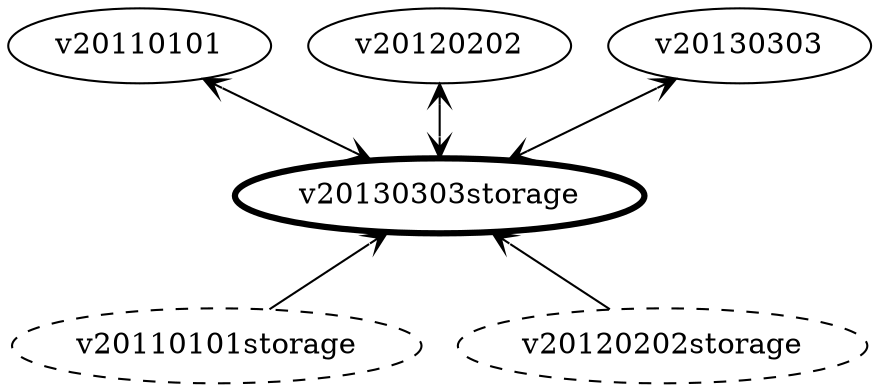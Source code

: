 graph G {
    subgraph apiVersions {
        rank=same;
        label="API Versions";
        labelloc=t

        node [shape=ellipse, group=api];
        v20110101;
        v20120202;
        v20130303;
    }

    node [shape=ellipse, penwidth=3];
    v20130303storage;

    subgraph storageVersions {
        rank=same;
        label="Storage Versions";
        labelloc=b

        node [shape=ellipse, style=dashed, penwidth=1, rankType=min, group=storage];
        v20110101storage;
        v20120202storage;
    }

    edge [arrowhead=vee, arrowtail=vee, dir=both];
    v20110101 -- v20130303storage;
    v20120202 -- v20130303storage;
    v20130303 -- v20130303storage;

    edge [arrowtail=vee, dir=back];
    v20130303storage -- v20110101storage;
    v20130303storage -- v20120202storage;
}
